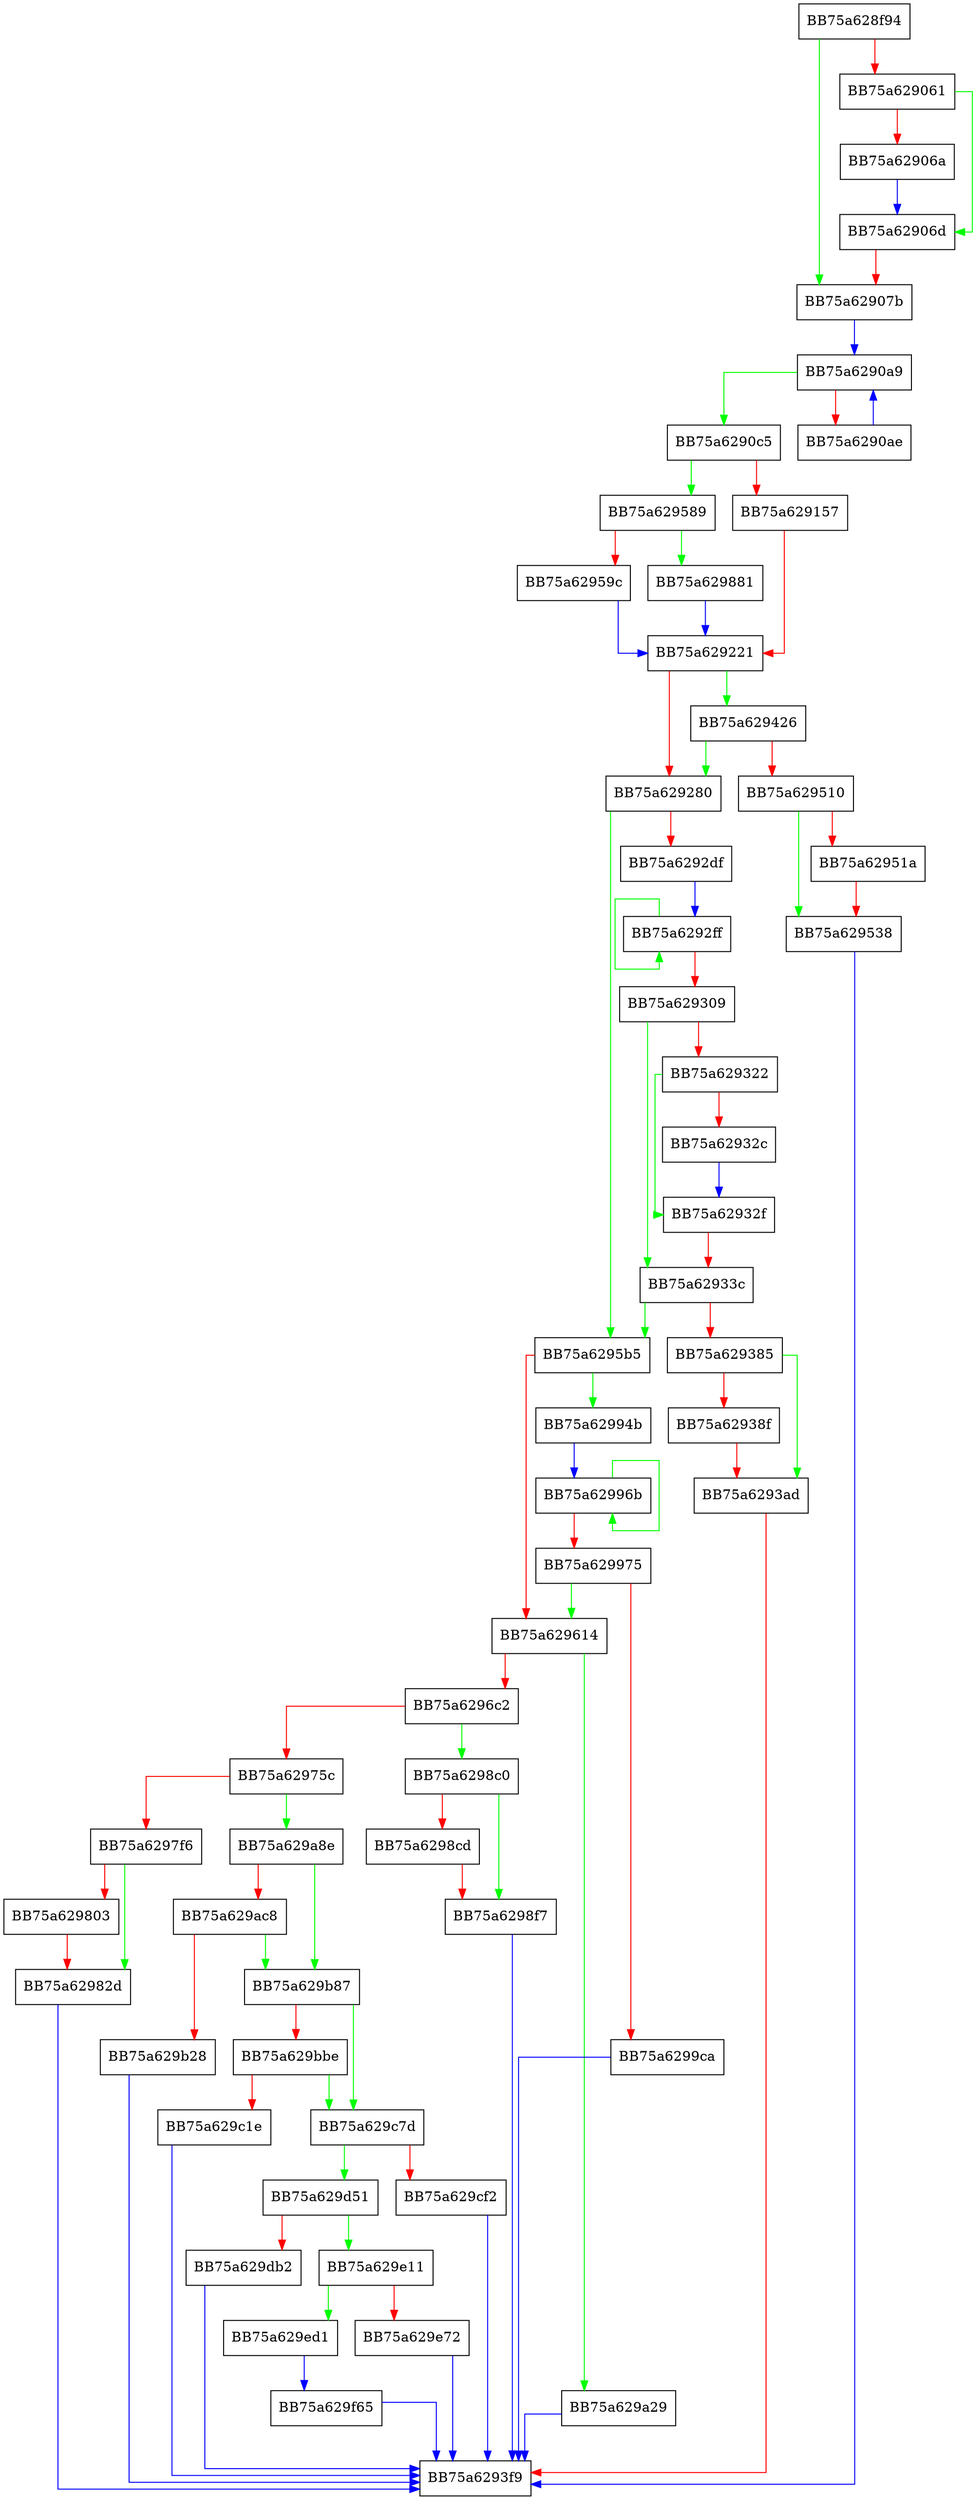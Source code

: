 digraph ValidateModulePath {
  node [shape="box"];
  graph [splines=ortho];
  BB75a628f94 -> BB75a62907b [color="green"];
  BB75a628f94 -> BB75a629061 [color="red"];
  BB75a629061 -> BB75a62906d [color="green"];
  BB75a629061 -> BB75a62906a [color="red"];
  BB75a62906a -> BB75a62906d [color="blue"];
  BB75a62906d -> BB75a62907b [color="red"];
  BB75a62907b -> BB75a6290a9 [color="blue"];
  BB75a6290a9 -> BB75a6290c5 [color="green"];
  BB75a6290a9 -> BB75a6290ae [color="red"];
  BB75a6290ae -> BB75a6290a9 [color="blue"];
  BB75a6290c5 -> BB75a629589 [color="green"];
  BB75a6290c5 -> BB75a629157 [color="red"];
  BB75a629157 -> BB75a629221 [color="red"];
  BB75a629221 -> BB75a629426 [color="green"];
  BB75a629221 -> BB75a629280 [color="red"];
  BB75a629280 -> BB75a6295b5 [color="green"];
  BB75a629280 -> BB75a6292df [color="red"];
  BB75a6292df -> BB75a6292ff [color="blue"];
  BB75a6292ff -> BB75a6292ff [color="green"];
  BB75a6292ff -> BB75a629309 [color="red"];
  BB75a629309 -> BB75a62933c [color="green"];
  BB75a629309 -> BB75a629322 [color="red"];
  BB75a629322 -> BB75a62932f [color="green"];
  BB75a629322 -> BB75a62932c [color="red"];
  BB75a62932c -> BB75a62932f [color="blue"];
  BB75a62932f -> BB75a62933c [color="red"];
  BB75a62933c -> BB75a6295b5 [color="green"];
  BB75a62933c -> BB75a629385 [color="red"];
  BB75a629385 -> BB75a6293ad [color="green"];
  BB75a629385 -> BB75a62938f [color="red"];
  BB75a62938f -> BB75a6293ad [color="red"];
  BB75a6293ad -> BB75a6293f9 [color="red"];
  BB75a629426 -> BB75a629280 [color="green"];
  BB75a629426 -> BB75a629510 [color="red"];
  BB75a629510 -> BB75a629538 [color="green"];
  BB75a629510 -> BB75a62951a [color="red"];
  BB75a62951a -> BB75a629538 [color="red"];
  BB75a629538 -> BB75a6293f9 [color="blue"];
  BB75a629589 -> BB75a629881 [color="green"];
  BB75a629589 -> BB75a62959c [color="red"];
  BB75a62959c -> BB75a629221 [color="blue"];
  BB75a6295b5 -> BB75a62994b [color="green"];
  BB75a6295b5 -> BB75a629614 [color="red"];
  BB75a629614 -> BB75a629a29 [color="green"];
  BB75a629614 -> BB75a6296c2 [color="red"];
  BB75a6296c2 -> BB75a6298c0 [color="green"];
  BB75a6296c2 -> BB75a62975c [color="red"];
  BB75a62975c -> BB75a629a8e [color="green"];
  BB75a62975c -> BB75a6297f6 [color="red"];
  BB75a6297f6 -> BB75a62982d [color="green"];
  BB75a6297f6 -> BB75a629803 [color="red"];
  BB75a629803 -> BB75a62982d [color="red"];
  BB75a62982d -> BB75a6293f9 [color="blue"];
  BB75a629881 -> BB75a629221 [color="blue"];
  BB75a6298c0 -> BB75a6298f7 [color="green"];
  BB75a6298c0 -> BB75a6298cd [color="red"];
  BB75a6298cd -> BB75a6298f7 [color="red"];
  BB75a6298f7 -> BB75a6293f9 [color="blue"];
  BB75a62994b -> BB75a62996b [color="blue"];
  BB75a62996b -> BB75a62996b [color="green"];
  BB75a62996b -> BB75a629975 [color="red"];
  BB75a629975 -> BB75a629614 [color="green"];
  BB75a629975 -> BB75a6299ca [color="red"];
  BB75a6299ca -> BB75a6293f9 [color="blue"];
  BB75a629a29 -> BB75a6293f9 [color="blue"];
  BB75a629a8e -> BB75a629b87 [color="green"];
  BB75a629a8e -> BB75a629ac8 [color="red"];
  BB75a629ac8 -> BB75a629b87 [color="green"];
  BB75a629ac8 -> BB75a629b28 [color="red"];
  BB75a629b28 -> BB75a6293f9 [color="blue"];
  BB75a629b87 -> BB75a629c7d [color="green"];
  BB75a629b87 -> BB75a629bbe [color="red"];
  BB75a629bbe -> BB75a629c7d [color="green"];
  BB75a629bbe -> BB75a629c1e [color="red"];
  BB75a629c1e -> BB75a6293f9 [color="blue"];
  BB75a629c7d -> BB75a629d51 [color="green"];
  BB75a629c7d -> BB75a629cf2 [color="red"];
  BB75a629cf2 -> BB75a6293f9 [color="blue"];
  BB75a629d51 -> BB75a629e11 [color="green"];
  BB75a629d51 -> BB75a629db2 [color="red"];
  BB75a629db2 -> BB75a6293f9 [color="blue"];
  BB75a629e11 -> BB75a629ed1 [color="green"];
  BB75a629e11 -> BB75a629e72 [color="red"];
  BB75a629e72 -> BB75a6293f9 [color="blue"];
  BB75a629ed1 -> BB75a629f65 [color="blue"];
  BB75a629f65 -> BB75a6293f9 [color="blue"];
}